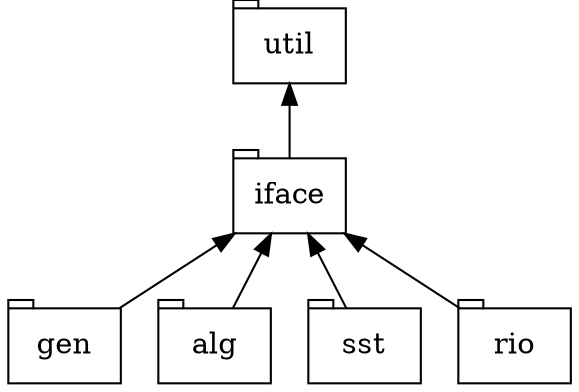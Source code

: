 digraph "Deps" {
	node[shape=tab];
	util->iface[dir=back];
	iface->gen[dir=back];
	iface->alg[dir=back];
	iface->sst[dir=back];
	iface->rio[dir=back];

}